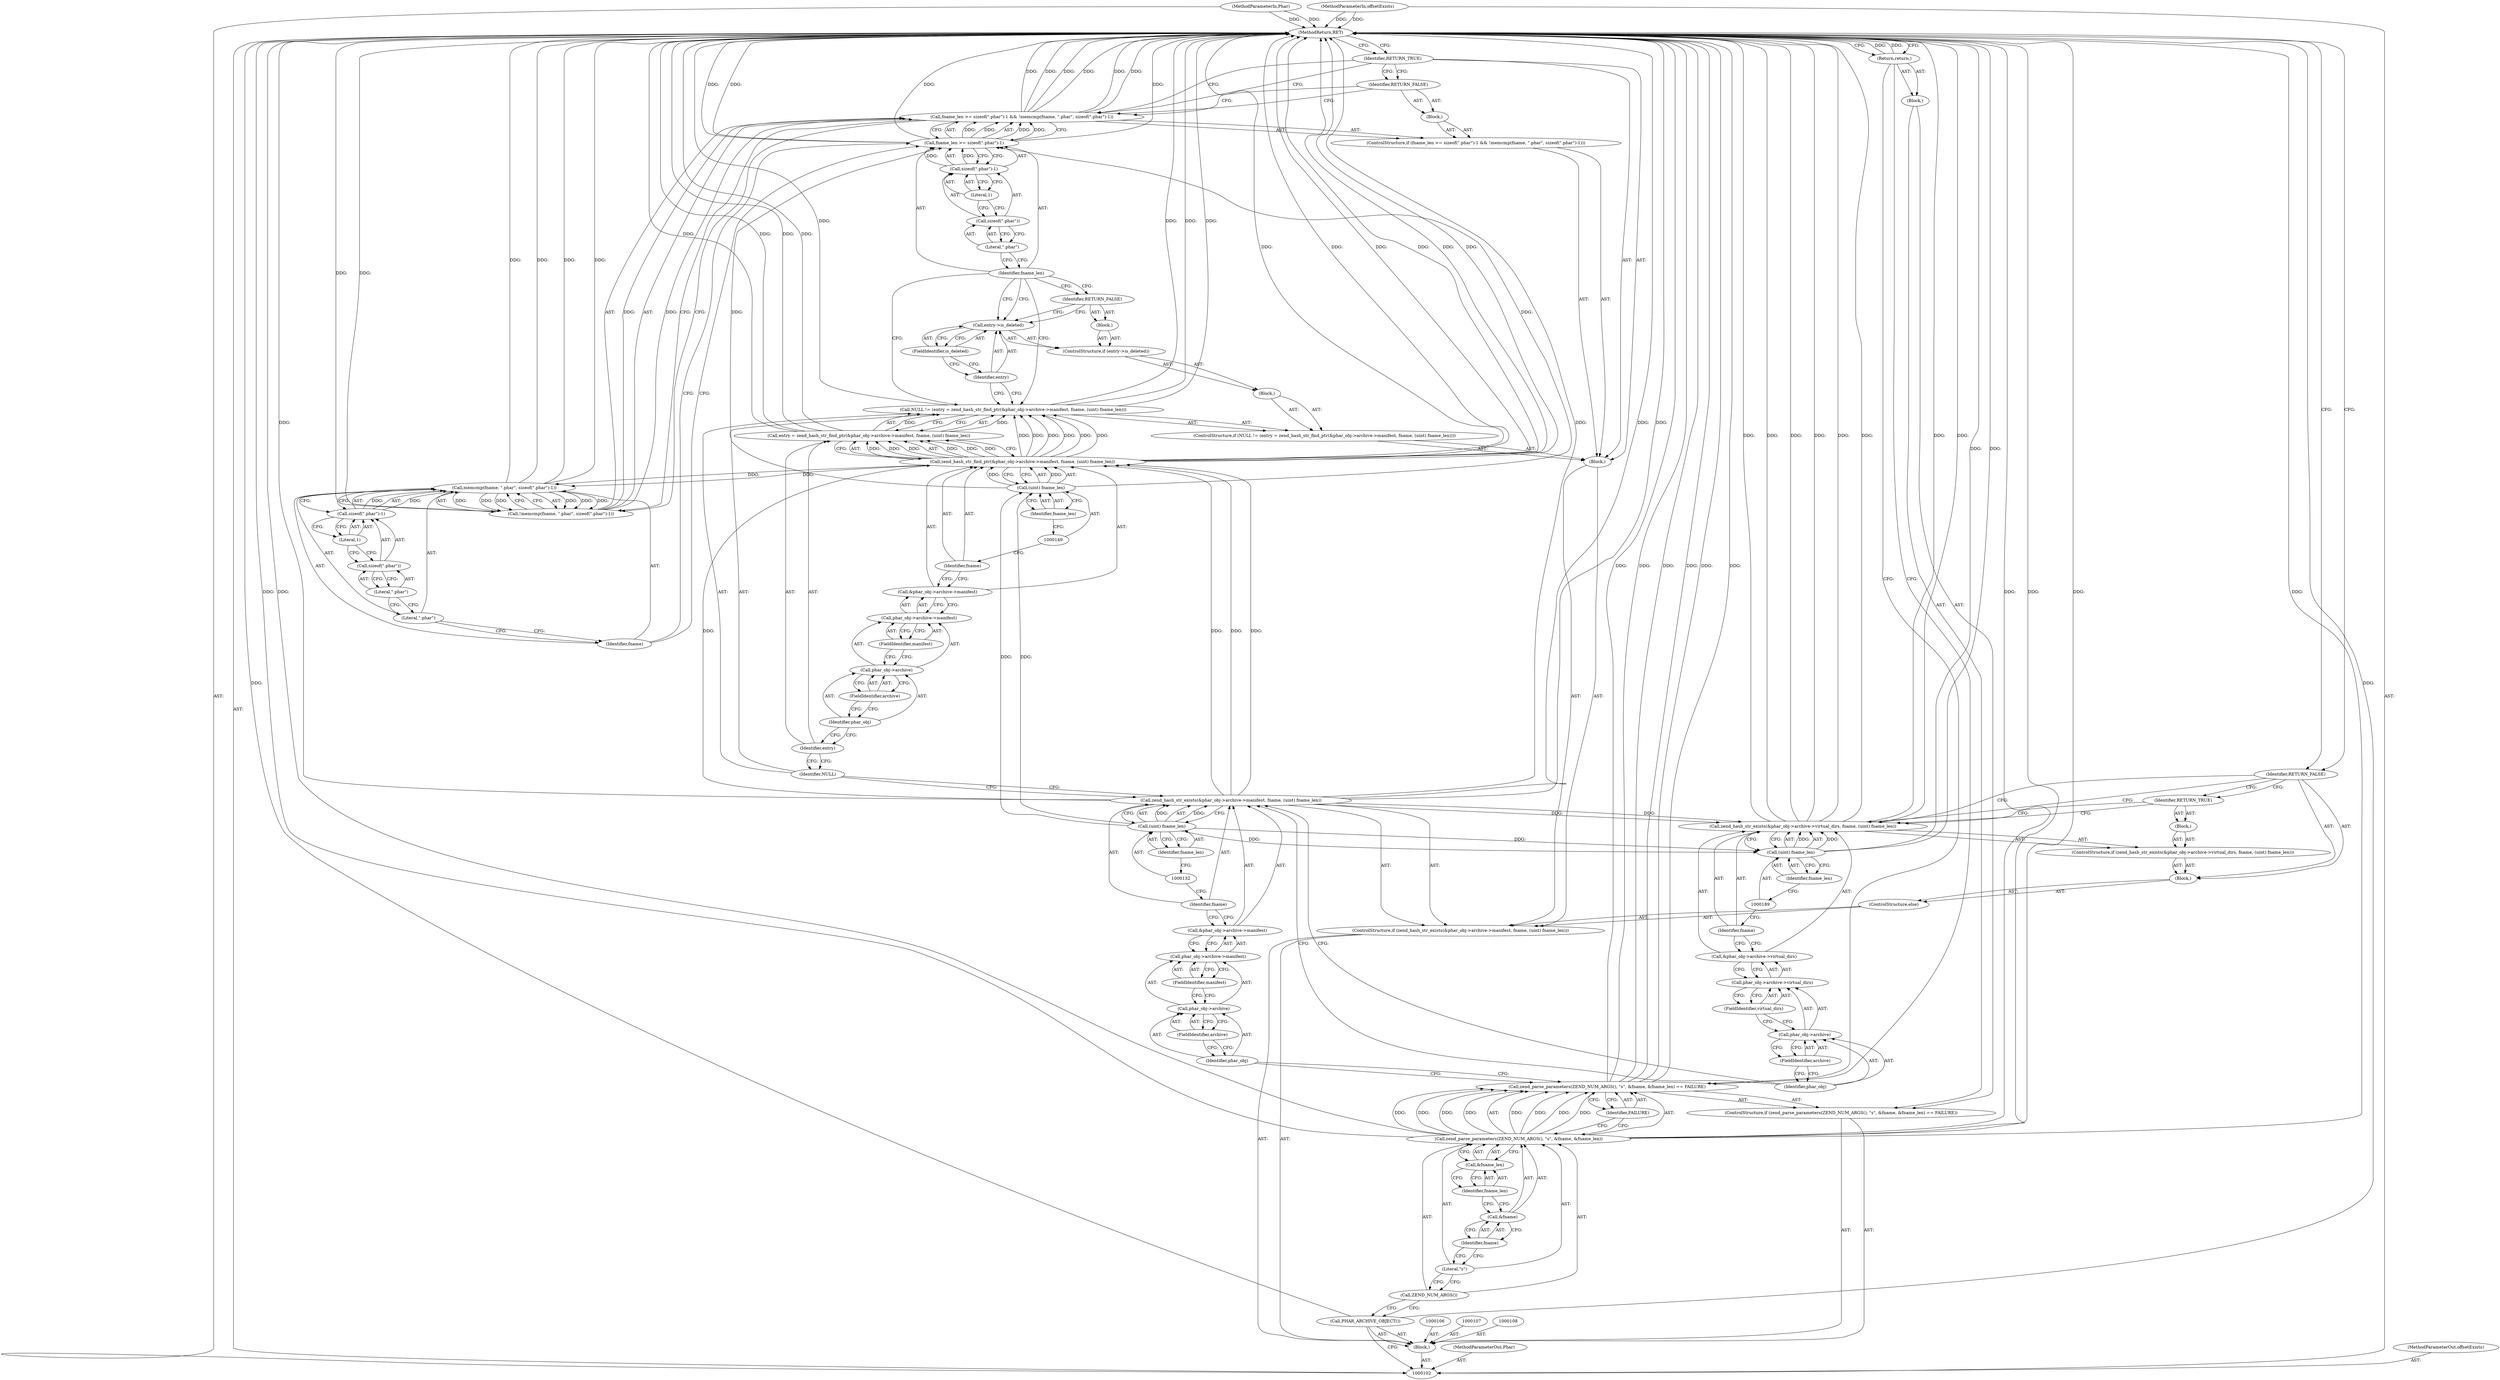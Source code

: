 digraph "1_php_1e9b175204e3286d64dfd6c9f09151c31b5e099a_8" {
"1000194" [label="(MethodReturn,RET)"];
"1000103" [label="(MethodParameterIn,Phar)"];
"1000287" [label="(MethodParameterOut,Phar)"];
"1000104" [label="(MethodParameterIn,offsetExists)"];
"1000288" [label="(MethodParameterOut,offsetExists)"];
"1000121" [label="(Return,return;)"];
"1000122" [label="(ControlStructure,if (zend_hash_str_exists(&phar_obj->archive->manifest, fname, (uint) fname_len)))"];
"1000124" [label="(Call,&phar_obj->archive->manifest)"];
"1000125" [label="(Call,phar_obj->archive->manifest)"];
"1000126" [label="(Call,phar_obj->archive)"];
"1000127" [label="(Identifier,phar_obj)"];
"1000128" [label="(FieldIdentifier,archive)"];
"1000129" [label="(FieldIdentifier,manifest)"];
"1000123" [label="(Call,zend_hash_str_exists(&phar_obj->archive->manifest, fname, (uint) fname_len))"];
"1000130" [label="(Identifier,fname)"];
"1000131" [label="(Call,(uint) fname_len)"];
"1000133" [label="(Identifier,fname_len)"];
"1000134" [label="(Block,)"];
"1000151" [label="(Block,)"];
"1000138" [label="(Call,entry = zend_hash_str_find_ptr(&phar_obj->archive->manifest, fname, (uint) fname_len))"];
"1000139" [label="(Identifier,entry)"];
"1000135" [label="(ControlStructure,if (NULL != (entry = zend_hash_str_find_ptr(&phar_obj->archive->manifest, fname, (uint) fname_len))))"];
"1000140" [label="(Call,zend_hash_str_find_ptr(&phar_obj->archive->manifest, fname, (uint) fname_len))"];
"1000141" [label="(Call,&phar_obj->archive->manifest)"];
"1000142" [label="(Call,phar_obj->archive->manifest)"];
"1000143" [label="(Call,phar_obj->archive)"];
"1000144" [label="(Identifier,phar_obj)"];
"1000145" [label="(FieldIdentifier,archive)"];
"1000136" [label="(Call,NULL != (entry = zend_hash_str_find_ptr(&phar_obj->archive->manifest, fname, (uint) fname_len)))"];
"1000137" [label="(Identifier,NULL)"];
"1000146" [label="(FieldIdentifier,manifest)"];
"1000147" [label="(Identifier,fname)"];
"1000148" [label="(Call,(uint) fname_len)"];
"1000150" [label="(Identifier,fname_len)"];
"1000155" [label="(FieldIdentifier,is_deleted)"];
"1000156" [label="(Block,)"];
"1000152" [label="(ControlStructure,if (entry->is_deleted))"];
"1000153" [label="(Call,entry->is_deleted)"];
"1000154" [label="(Identifier,entry)"];
"1000157" [label="(Identifier,RETURN_FALSE)"];
"1000105" [label="(Block,)"];
"1000162" [label="(Call,sizeof(\".phar\")-1)"];
"1000163" [label="(Call,sizeof(\".phar\"))"];
"1000158" [label="(ControlStructure,if (fname_len >= sizeof(\".phar\")-1 && !memcmp(fname, \".phar\", sizeof(\".phar\")-1)))"];
"1000164" [label="(Literal,\".phar\")"];
"1000165" [label="(Literal,1)"];
"1000166" [label="(Call,!memcmp(fname, \".phar\", sizeof(\".phar\")-1))"];
"1000167" [label="(Call,memcmp(fname, \".phar\", sizeof(\".phar\")-1))"];
"1000168" [label="(Identifier,fname)"];
"1000169" [label="(Literal,\".phar\")"];
"1000159" [label="(Call,fname_len >= sizeof(\".phar\")-1 && !memcmp(fname, \".phar\", sizeof(\".phar\")-1))"];
"1000160" [label="(Call,fname_len >= sizeof(\".phar\")-1)"];
"1000161" [label="(Identifier,fname_len)"];
"1000170" [label="(Call,sizeof(\".phar\")-1)"];
"1000171" [label="(Call,sizeof(\".phar\"))"];
"1000172" [label="(Literal,\".phar\")"];
"1000173" [label="(Literal,1)"];
"1000174" [label="(Block,)"];
"1000175" [label="(Identifier,RETURN_FALSE)"];
"1000176" [label="(Identifier,RETURN_TRUE)"];
"1000177" [label="(ControlStructure,else)"];
"1000178" [label="(Block,)"];
"1000179" [label="(ControlStructure,if (zend_hash_str_exists(&phar_obj->archive->virtual_dirs, fname, (uint) fname_len)))"];
"1000181" [label="(Call,&phar_obj->archive->virtual_dirs)"];
"1000182" [label="(Call,phar_obj->archive->virtual_dirs)"];
"1000183" [label="(Call,phar_obj->archive)"];
"1000184" [label="(Identifier,phar_obj)"];
"1000185" [label="(FieldIdentifier,archive)"];
"1000186" [label="(FieldIdentifier,virtual_dirs)"];
"1000180" [label="(Call,zend_hash_str_exists(&phar_obj->archive->virtual_dirs, fname, (uint) fname_len))"];
"1000187" [label="(Identifier,fname)"];
"1000188" [label="(Call,(uint) fname_len)"];
"1000190" [label="(Identifier,fname_len)"];
"1000191" [label="(Block,)"];
"1000192" [label="(Identifier,RETURN_TRUE)"];
"1000193" [label="(Identifier,RETURN_FALSE)"];
"1000109" [label="(Call,PHAR_ARCHIVE_OBJECT())"];
"1000111" [label="(Call,zend_parse_parameters(ZEND_NUM_ARGS(), \"s\", &fname, &fname_len) == FAILURE)"];
"1000112" [label="(Call,zend_parse_parameters(ZEND_NUM_ARGS(), \"s\", &fname, &fname_len))"];
"1000113" [label="(Call,ZEND_NUM_ARGS())"];
"1000114" [label="(Literal,\"s\")"];
"1000115" [label="(Call,&fname)"];
"1000116" [label="(Identifier,fname)"];
"1000117" [label="(Call,&fname_len)"];
"1000118" [label="(Identifier,fname_len)"];
"1000110" [label="(ControlStructure,if (zend_parse_parameters(ZEND_NUM_ARGS(), \"s\", &fname, &fname_len) == FAILURE))"];
"1000119" [label="(Identifier,FAILURE)"];
"1000120" [label="(Block,)"];
"1000194" -> "1000102"  [label="AST: "];
"1000194" -> "1000121"  [label="CFG: "];
"1000194" -> "1000176"  [label="CFG: "];
"1000194" -> "1000193"  [label="CFG: "];
"1000121" -> "1000194"  [label="DDG: "];
"1000167" -> "1000194"  [label="DDG: "];
"1000167" -> "1000194"  [label="DDG: "];
"1000180" -> "1000194"  [label="DDG: "];
"1000180" -> "1000194"  [label="DDG: "];
"1000180" -> "1000194"  [label="DDG: "];
"1000180" -> "1000194"  [label="DDG: "];
"1000188" -> "1000194"  [label="DDG: "];
"1000104" -> "1000194"  [label="DDG: "];
"1000159" -> "1000194"  [label="DDG: "];
"1000159" -> "1000194"  [label="DDG: "];
"1000159" -> "1000194"  [label="DDG: "];
"1000140" -> "1000194"  [label="DDG: "];
"1000140" -> "1000194"  [label="DDG: "];
"1000140" -> "1000194"  [label="DDG: "];
"1000111" -> "1000194"  [label="DDG: "];
"1000111" -> "1000194"  [label="DDG: "];
"1000111" -> "1000194"  [label="DDG: "];
"1000112" -> "1000194"  [label="DDG: "];
"1000112" -> "1000194"  [label="DDG: "];
"1000112" -> "1000194"  [label="DDG: "];
"1000123" -> "1000194"  [label="DDG: "];
"1000123" -> "1000194"  [label="DDG: "];
"1000138" -> "1000194"  [label="DDG: "];
"1000138" -> "1000194"  [label="DDG: "];
"1000103" -> "1000194"  [label="DDG: "];
"1000166" -> "1000194"  [label="DDG: "];
"1000136" -> "1000194"  [label="DDG: "];
"1000136" -> "1000194"  [label="DDG: "];
"1000160" -> "1000194"  [label="DDG: "];
"1000160" -> "1000194"  [label="DDG: "];
"1000109" -> "1000194"  [label="DDG: "];
"1000103" -> "1000102"  [label="AST: "];
"1000103" -> "1000194"  [label="DDG: "];
"1000287" -> "1000102"  [label="AST: "];
"1000104" -> "1000102"  [label="AST: "];
"1000104" -> "1000194"  [label="DDG: "];
"1000288" -> "1000102"  [label="AST: "];
"1000121" -> "1000120"  [label="AST: "];
"1000121" -> "1000111"  [label="CFG: "];
"1000194" -> "1000121"  [label="CFG: "];
"1000121" -> "1000194"  [label="DDG: "];
"1000122" -> "1000105"  [label="AST: "];
"1000123" -> "1000122"  [label="AST: "];
"1000134" -> "1000122"  [label="AST: "];
"1000177" -> "1000122"  [label="AST: "];
"1000124" -> "1000123"  [label="AST: "];
"1000124" -> "1000125"  [label="CFG: "];
"1000125" -> "1000124"  [label="AST: "];
"1000130" -> "1000124"  [label="CFG: "];
"1000125" -> "1000124"  [label="AST: "];
"1000125" -> "1000129"  [label="CFG: "];
"1000126" -> "1000125"  [label="AST: "];
"1000129" -> "1000125"  [label="AST: "];
"1000124" -> "1000125"  [label="CFG: "];
"1000126" -> "1000125"  [label="AST: "];
"1000126" -> "1000128"  [label="CFG: "];
"1000127" -> "1000126"  [label="AST: "];
"1000128" -> "1000126"  [label="AST: "];
"1000129" -> "1000126"  [label="CFG: "];
"1000127" -> "1000126"  [label="AST: "];
"1000127" -> "1000111"  [label="CFG: "];
"1000128" -> "1000127"  [label="CFG: "];
"1000128" -> "1000126"  [label="AST: "];
"1000128" -> "1000127"  [label="CFG: "];
"1000126" -> "1000128"  [label="CFG: "];
"1000129" -> "1000125"  [label="AST: "];
"1000129" -> "1000126"  [label="CFG: "];
"1000125" -> "1000129"  [label="CFG: "];
"1000123" -> "1000122"  [label="AST: "];
"1000123" -> "1000131"  [label="CFG: "];
"1000124" -> "1000123"  [label="AST: "];
"1000130" -> "1000123"  [label="AST: "];
"1000131" -> "1000123"  [label="AST: "];
"1000137" -> "1000123"  [label="CFG: "];
"1000184" -> "1000123"  [label="CFG: "];
"1000123" -> "1000194"  [label="DDG: "];
"1000123" -> "1000194"  [label="DDG: "];
"1000131" -> "1000123"  [label="DDG: "];
"1000123" -> "1000140"  [label="DDG: "];
"1000123" -> "1000140"  [label="DDG: "];
"1000123" -> "1000180"  [label="DDG: "];
"1000130" -> "1000123"  [label="AST: "];
"1000130" -> "1000124"  [label="CFG: "];
"1000132" -> "1000130"  [label="CFG: "];
"1000131" -> "1000123"  [label="AST: "];
"1000131" -> "1000133"  [label="CFG: "];
"1000132" -> "1000131"  [label="AST: "];
"1000133" -> "1000131"  [label="AST: "];
"1000123" -> "1000131"  [label="CFG: "];
"1000131" -> "1000123"  [label="DDG: "];
"1000131" -> "1000148"  [label="DDG: "];
"1000131" -> "1000188"  [label="DDG: "];
"1000133" -> "1000131"  [label="AST: "];
"1000133" -> "1000132"  [label="CFG: "];
"1000131" -> "1000133"  [label="CFG: "];
"1000134" -> "1000122"  [label="AST: "];
"1000135" -> "1000134"  [label="AST: "];
"1000158" -> "1000134"  [label="AST: "];
"1000176" -> "1000134"  [label="AST: "];
"1000151" -> "1000135"  [label="AST: "];
"1000152" -> "1000151"  [label="AST: "];
"1000138" -> "1000136"  [label="AST: "];
"1000138" -> "1000140"  [label="CFG: "];
"1000139" -> "1000138"  [label="AST: "];
"1000140" -> "1000138"  [label="AST: "];
"1000136" -> "1000138"  [label="CFG: "];
"1000138" -> "1000194"  [label="DDG: "];
"1000138" -> "1000194"  [label="DDG: "];
"1000138" -> "1000136"  [label="DDG: "];
"1000140" -> "1000138"  [label="DDG: "];
"1000140" -> "1000138"  [label="DDG: "];
"1000140" -> "1000138"  [label="DDG: "];
"1000139" -> "1000138"  [label="AST: "];
"1000139" -> "1000137"  [label="CFG: "];
"1000144" -> "1000139"  [label="CFG: "];
"1000135" -> "1000134"  [label="AST: "];
"1000136" -> "1000135"  [label="AST: "];
"1000151" -> "1000135"  [label="AST: "];
"1000140" -> "1000138"  [label="AST: "];
"1000140" -> "1000148"  [label="CFG: "];
"1000141" -> "1000140"  [label="AST: "];
"1000147" -> "1000140"  [label="AST: "];
"1000148" -> "1000140"  [label="AST: "];
"1000138" -> "1000140"  [label="CFG: "];
"1000140" -> "1000194"  [label="DDG: "];
"1000140" -> "1000194"  [label="DDG: "];
"1000140" -> "1000194"  [label="DDG: "];
"1000140" -> "1000136"  [label="DDG: "];
"1000140" -> "1000136"  [label="DDG: "];
"1000140" -> "1000136"  [label="DDG: "];
"1000140" -> "1000138"  [label="DDG: "];
"1000140" -> "1000138"  [label="DDG: "];
"1000140" -> "1000138"  [label="DDG: "];
"1000123" -> "1000140"  [label="DDG: "];
"1000123" -> "1000140"  [label="DDG: "];
"1000148" -> "1000140"  [label="DDG: "];
"1000140" -> "1000167"  [label="DDG: "];
"1000141" -> "1000140"  [label="AST: "];
"1000141" -> "1000142"  [label="CFG: "];
"1000142" -> "1000141"  [label="AST: "];
"1000147" -> "1000141"  [label="CFG: "];
"1000142" -> "1000141"  [label="AST: "];
"1000142" -> "1000146"  [label="CFG: "];
"1000143" -> "1000142"  [label="AST: "];
"1000146" -> "1000142"  [label="AST: "];
"1000141" -> "1000142"  [label="CFG: "];
"1000143" -> "1000142"  [label="AST: "];
"1000143" -> "1000145"  [label="CFG: "];
"1000144" -> "1000143"  [label="AST: "];
"1000145" -> "1000143"  [label="AST: "];
"1000146" -> "1000143"  [label="CFG: "];
"1000144" -> "1000143"  [label="AST: "];
"1000144" -> "1000139"  [label="CFG: "];
"1000145" -> "1000144"  [label="CFG: "];
"1000145" -> "1000143"  [label="AST: "];
"1000145" -> "1000144"  [label="CFG: "];
"1000143" -> "1000145"  [label="CFG: "];
"1000136" -> "1000135"  [label="AST: "];
"1000136" -> "1000138"  [label="CFG: "];
"1000137" -> "1000136"  [label="AST: "];
"1000138" -> "1000136"  [label="AST: "];
"1000154" -> "1000136"  [label="CFG: "];
"1000161" -> "1000136"  [label="CFG: "];
"1000136" -> "1000194"  [label="DDG: "];
"1000136" -> "1000194"  [label="DDG: "];
"1000138" -> "1000136"  [label="DDG: "];
"1000140" -> "1000136"  [label="DDG: "];
"1000140" -> "1000136"  [label="DDG: "];
"1000140" -> "1000136"  [label="DDG: "];
"1000137" -> "1000136"  [label="AST: "];
"1000137" -> "1000123"  [label="CFG: "];
"1000139" -> "1000137"  [label="CFG: "];
"1000146" -> "1000142"  [label="AST: "];
"1000146" -> "1000143"  [label="CFG: "];
"1000142" -> "1000146"  [label="CFG: "];
"1000147" -> "1000140"  [label="AST: "];
"1000147" -> "1000141"  [label="CFG: "];
"1000149" -> "1000147"  [label="CFG: "];
"1000148" -> "1000140"  [label="AST: "];
"1000148" -> "1000150"  [label="CFG: "];
"1000149" -> "1000148"  [label="AST: "];
"1000150" -> "1000148"  [label="AST: "];
"1000140" -> "1000148"  [label="CFG: "];
"1000148" -> "1000140"  [label="DDG: "];
"1000131" -> "1000148"  [label="DDG: "];
"1000148" -> "1000160"  [label="DDG: "];
"1000150" -> "1000148"  [label="AST: "];
"1000150" -> "1000149"  [label="CFG: "];
"1000148" -> "1000150"  [label="CFG: "];
"1000155" -> "1000153"  [label="AST: "];
"1000155" -> "1000154"  [label="CFG: "];
"1000153" -> "1000155"  [label="CFG: "];
"1000156" -> "1000152"  [label="AST: "];
"1000157" -> "1000156"  [label="AST: "];
"1000152" -> "1000151"  [label="AST: "];
"1000153" -> "1000152"  [label="AST: "];
"1000156" -> "1000152"  [label="AST: "];
"1000153" -> "1000152"  [label="AST: "];
"1000153" -> "1000155"  [label="CFG: "];
"1000154" -> "1000153"  [label="AST: "];
"1000155" -> "1000153"  [label="AST: "];
"1000157" -> "1000153"  [label="CFG: "];
"1000161" -> "1000153"  [label="CFG: "];
"1000154" -> "1000153"  [label="AST: "];
"1000154" -> "1000136"  [label="CFG: "];
"1000155" -> "1000154"  [label="CFG: "];
"1000157" -> "1000156"  [label="AST: "];
"1000157" -> "1000153"  [label="CFG: "];
"1000161" -> "1000157"  [label="CFG: "];
"1000105" -> "1000102"  [label="AST: "];
"1000106" -> "1000105"  [label="AST: "];
"1000107" -> "1000105"  [label="AST: "];
"1000108" -> "1000105"  [label="AST: "];
"1000109" -> "1000105"  [label="AST: "];
"1000110" -> "1000105"  [label="AST: "];
"1000122" -> "1000105"  [label="AST: "];
"1000162" -> "1000160"  [label="AST: "];
"1000162" -> "1000165"  [label="CFG: "];
"1000163" -> "1000162"  [label="AST: "];
"1000165" -> "1000162"  [label="AST: "];
"1000160" -> "1000162"  [label="CFG: "];
"1000162" -> "1000160"  [label="DDG: "];
"1000163" -> "1000162"  [label="AST: "];
"1000163" -> "1000164"  [label="CFG: "];
"1000164" -> "1000163"  [label="AST: "];
"1000165" -> "1000163"  [label="CFG: "];
"1000158" -> "1000134"  [label="AST: "];
"1000159" -> "1000158"  [label="AST: "];
"1000174" -> "1000158"  [label="AST: "];
"1000164" -> "1000163"  [label="AST: "];
"1000164" -> "1000161"  [label="CFG: "];
"1000163" -> "1000164"  [label="CFG: "];
"1000165" -> "1000162"  [label="AST: "];
"1000165" -> "1000163"  [label="CFG: "];
"1000162" -> "1000165"  [label="CFG: "];
"1000166" -> "1000159"  [label="AST: "];
"1000166" -> "1000167"  [label="CFG: "];
"1000167" -> "1000166"  [label="AST: "];
"1000159" -> "1000166"  [label="CFG: "];
"1000166" -> "1000194"  [label="DDG: "];
"1000166" -> "1000159"  [label="DDG: "];
"1000167" -> "1000166"  [label="DDG: "];
"1000167" -> "1000166"  [label="DDG: "];
"1000167" -> "1000166"  [label="DDG: "];
"1000167" -> "1000166"  [label="AST: "];
"1000167" -> "1000170"  [label="CFG: "];
"1000168" -> "1000167"  [label="AST: "];
"1000169" -> "1000167"  [label="AST: "];
"1000170" -> "1000167"  [label="AST: "];
"1000166" -> "1000167"  [label="CFG: "];
"1000167" -> "1000194"  [label="DDG: "];
"1000167" -> "1000194"  [label="DDG: "];
"1000167" -> "1000166"  [label="DDG: "];
"1000167" -> "1000166"  [label="DDG: "];
"1000167" -> "1000166"  [label="DDG: "];
"1000140" -> "1000167"  [label="DDG: "];
"1000170" -> "1000167"  [label="DDG: "];
"1000168" -> "1000167"  [label="AST: "];
"1000168" -> "1000160"  [label="CFG: "];
"1000169" -> "1000168"  [label="CFG: "];
"1000169" -> "1000167"  [label="AST: "];
"1000169" -> "1000168"  [label="CFG: "];
"1000172" -> "1000169"  [label="CFG: "];
"1000159" -> "1000158"  [label="AST: "];
"1000159" -> "1000160"  [label="CFG: "];
"1000159" -> "1000166"  [label="CFG: "];
"1000160" -> "1000159"  [label="AST: "];
"1000166" -> "1000159"  [label="AST: "];
"1000175" -> "1000159"  [label="CFG: "];
"1000176" -> "1000159"  [label="CFG: "];
"1000159" -> "1000194"  [label="DDG: "];
"1000159" -> "1000194"  [label="DDG: "];
"1000159" -> "1000194"  [label="DDG: "];
"1000160" -> "1000159"  [label="DDG: "];
"1000160" -> "1000159"  [label="DDG: "];
"1000166" -> "1000159"  [label="DDG: "];
"1000160" -> "1000159"  [label="AST: "];
"1000160" -> "1000162"  [label="CFG: "];
"1000161" -> "1000160"  [label="AST: "];
"1000162" -> "1000160"  [label="AST: "];
"1000168" -> "1000160"  [label="CFG: "];
"1000159" -> "1000160"  [label="CFG: "];
"1000160" -> "1000194"  [label="DDG: "];
"1000160" -> "1000194"  [label="DDG: "];
"1000160" -> "1000159"  [label="DDG: "];
"1000160" -> "1000159"  [label="DDG: "];
"1000148" -> "1000160"  [label="DDG: "];
"1000162" -> "1000160"  [label="DDG: "];
"1000161" -> "1000160"  [label="AST: "];
"1000161" -> "1000157"  [label="CFG: "];
"1000161" -> "1000153"  [label="CFG: "];
"1000161" -> "1000136"  [label="CFG: "];
"1000164" -> "1000161"  [label="CFG: "];
"1000170" -> "1000167"  [label="AST: "];
"1000170" -> "1000173"  [label="CFG: "];
"1000171" -> "1000170"  [label="AST: "];
"1000173" -> "1000170"  [label="AST: "];
"1000167" -> "1000170"  [label="CFG: "];
"1000170" -> "1000167"  [label="DDG: "];
"1000171" -> "1000170"  [label="AST: "];
"1000171" -> "1000172"  [label="CFG: "];
"1000172" -> "1000171"  [label="AST: "];
"1000173" -> "1000171"  [label="CFG: "];
"1000172" -> "1000171"  [label="AST: "];
"1000172" -> "1000169"  [label="CFG: "];
"1000171" -> "1000172"  [label="CFG: "];
"1000173" -> "1000170"  [label="AST: "];
"1000173" -> "1000171"  [label="CFG: "];
"1000170" -> "1000173"  [label="CFG: "];
"1000174" -> "1000158"  [label="AST: "];
"1000175" -> "1000174"  [label="AST: "];
"1000175" -> "1000174"  [label="AST: "];
"1000175" -> "1000159"  [label="CFG: "];
"1000176" -> "1000175"  [label="CFG: "];
"1000176" -> "1000134"  [label="AST: "];
"1000176" -> "1000175"  [label="CFG: "];
"1000176" -> "1000159"  [label="CFG: "];
"1000194" -> "1000176"  [label="CFG: "];
"1000177" -> "1000122"  [label="AST: "];
"1000178" -> "1000177"  [label="AST: "];
"1000178" -> "1000177"  [label="AST: "];
"1000179" -> "1000178"  [label="AST: "];
"1000193" -> "1000178"  [label="AST: "];
"1000179" -> "1000178"  [label="AST: "];
"1000180" -> "1000179"  [label="AST: "];
"1000191" -> "1000179"  [label="AST: "];
"1000181" -> "1000180"  [label="AST: "];
"1000181" -> "1000182"  [label="CFG: "];
"1000182" -> "1000181"  [label="AST: "];
"1000187" -> "1000181"  [label="CFG: "];
"1000182" -> "1000181"  [label="AST: "];
"1000182" -> "1000186"  [label="CFG: "];
"1000183" -> "1000182"  [label="AST: "];
"1000186" -> "1000182"  [label="AST: "];
"1000181" -> "1000182"  [label="CFG: "];
"1000183" -> "1000182"  [label="AST: "];
"1000183" -> "1000185"  [label="CFG: "];
"1000184" -> "1000183"  [label="AST: "];
"1000185" -> "1000183"  [label="AST: "];
"1000186" -> "1000183"  [label="CFG: "];
"1000184" -> "1000183"  [label="AST: "];
"1000184" -> "1000123"  [label="CFG: "];
"1000185" -> "1000184"  [label="CFG: "];
"1000185" -> "1000183"  [label="AST: "];
"1000185" -> "1000184"  [label="CFG: "];
"1000183" -> "1000185"  [label="CFG: "];
"1000186" -> "1000182"  [label="AST: "];
"1000186" -> "1000183"  [label="CFG: "];
"1000182" -> "1000186"  [label="CFG: "];
"1000180" -> "1000179"  [label="AST: "];
"1000180" -> "1000188"  [label="CFG: "];
"1000181" -> "1000180"  [label="AST: "];
"1000187" -> "1000180"  [label="AST: "];
"1000188" -> "1000180"  [label="AST: "];
"1000192" -> "1000180"  [label="CFG: "];
"1000193" -> "1000180"  [label="CFG: "];
"1000180" -> "1000194"  [label="DDG: "];
"1000180" -> "1000194"  [label="DDG: "];
"1000180" -> "1000194"  [label="DDG: "];
"1000180" -> "1000194"  [label="DDG: "];
"1000123" -> "1000180"  [label="DDG: "];
"1000188" -> "1000180"  [label="DDG: "];
"1000187" -> "1000180"  [label="AST: "];
"1000187" -> "1000181"  [label="CFG: "];
"1000189" -> "1000187"  [label="CFG: "];
"1000188" -> "1000180"  [label="AST: "];
"1000188" -> "1000190"  [label="CFG: "];
"1000189" -> "1000188"  [label="AST: "];
"1000190" -> "1000188"  [label="AST: "];
"1000180" -> "1000188"  [label="CFG: "];
"1000188" -> "1000194"  [label="DDG: "];
"1000188" -> "1000180"  [label="DDG: "];
"1000131" -> "1000188"  [label="DDG: "];
"1000190" -> "1000188"  [label="AST: "];
"1000190" -> "1000189"  [label="CFG: "];
"1000188" -> "1000190"  [label="CFG: "];
"1000191" -> "1000179"  [label="AST: "];
"1000192" -> "1000191"  [label="AST: "];
"1000192" -> "1000191"  [label="AST: "];
"1000192" -> "1000180"  [label="CFG: "];
"1000193" -> "1000192"  [label="CFG: "];
"1000193" -> "1000178"  [label="AST: "];
"1000193" -> "1000192"  [label="CFG: "];
"1000193" -> "1000180"  [label="CFG: "];
"1000194" -> "1000193"  [label="CFG: "];
"1000109" -> "1000105"  [label="AST: "];
"1000109" -> "1000102"  [label="CFG: "];
"1000113" -> "1000109"  [label="CFG: "];
"1000109" -> "1000194"  [label="DDG: "];
"1000111" -> "1000110"  [label="AST: "];
"1000111" -> "1000119"  [label="CFG: "];
"1000112" -> "1000111"  [label="AST: "];
"1000119" -> "1000111"  [label="AST: "];
"1000121" -> "1000111"  [label="CFG: "];
"1000127" -> "1000111"  [label="CFG: "];
"1000111" -> "1000194"  [label="DDG: "];
"1000111" -> "1000194"  [label="DDG: "];
"1000111" -> "1000194"  [label="DDG: "];
"1000112" -> "1000111"  [label="DDG: "];
"1000112" -> "1000111"  [label="DDG: "];
"1000112" -> "1000111"  [label="DDG: "];
"1000112" -> "1000111"  [label="DDG: "];
"1000112" -> "1000111"  [label="AST: "];
"1000112" -> "1000117"  [label="CFG: "];
"1000113" -> "1000112"  [label="AST: "];
"1000114" -> "1000112"  [label="AST: "];
"1000115" -> "1000112"  [label="AST: "];
"1000117" -> "1000112"  [label="AST: "];
"1000119" -> "1000112"  [label="CFG: "];
"1000112" -> "1000194"  [label="DDG: "];
"1000112" -> "1000194"  [label="DDG: "];
"1000112" -> "1000194"  [label="DDG: "];
"1000112" -> "1000111"  [label="DDG: "];
"1000112" -> "1000111"  [label="DDG: "];
"1000112" -> "1000111"  [label="DDG: "];
"1000112" -> "1000111"  [label="DDG: "];
"1000113" -> "1000112"  [label="AST: "];
"1000113" -> "1000109"  [label="CFG: "];
"1000114" -> "1000113"  [label="CFG: "];
"1000114" -> "1000112"  [label="AST: "];
"1000114" -> "1000113"  [label="CFG: "];
"1000116" -> "1000114"  [label="CFG: "];
"1000115" -> "1000112"  [label="AST: "];
"1000115" -> "1000116"  [label="CFG: "];
"1000116" -> "1000115"  [label="AST: "];
"1000118" -> "1000115"  [label="CFG: "];
"1000116" -> "1000115"  [label="AST: "];
"1000116" -> "1000114"  [label="CFG: "];
"1000115" -> "1000116"  [label="CFG: "];
"1000117" -> "1000112"  [label="AST: "];
"1000117" -> "1000118"  [label="CFG: "];
"1000118" -> "1000117"  [label="AST: "];
"1000112" -> "1000117"  [label="CFG: "];
"1000118" -> "1000117"  [label="AST: "];
"1000118" -> "1000115"  [label="CFG: "];
"1000117" -> "1000118"  [label="CFG: "];
"1000110" -> "1000105"  [label="AST: "];
"1000111" -> "1000110"  [label="AST: "];
"1000120" -> "1000110"  [label="AST: "];
"1000119" -> "1000111"  [label="AST: "];
"1000119" -> "1000112"  [label="CFG: "];
"1000111" -> "1000119"  [label="CFG: "];
"1000120" -> "1000110"  [label="AST: "];
"1000121" -> "1000120"  [label="AST: "];
}
